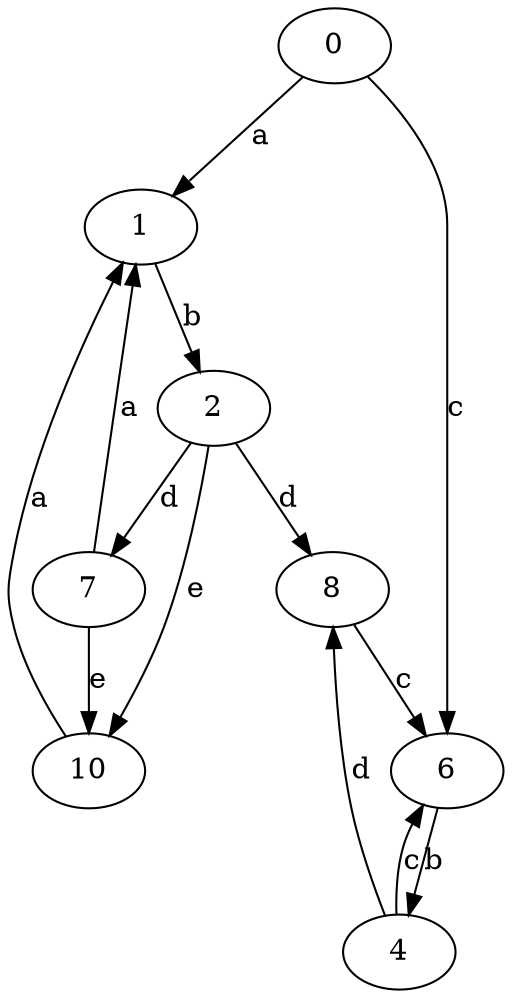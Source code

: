strict digraph  {
1;
2;
4;
6;
7;
8;
10;
0;
1 -> 2  [label=b];
2 -> 7  [label=d];
2 -> 8  [label=d];
2 -> 10  [label=e];
4 -> 6  [label=c];
4 -> 8  [label=d];
6 -> 4  [label=b];
7 -> 1  [label=a];
7 -> 10  [label=e];
8 -> 6  [label=c];
10 -> 1  [label=a];
0 -> 1  [label=a];
0 -> 6  [label=c];
}
